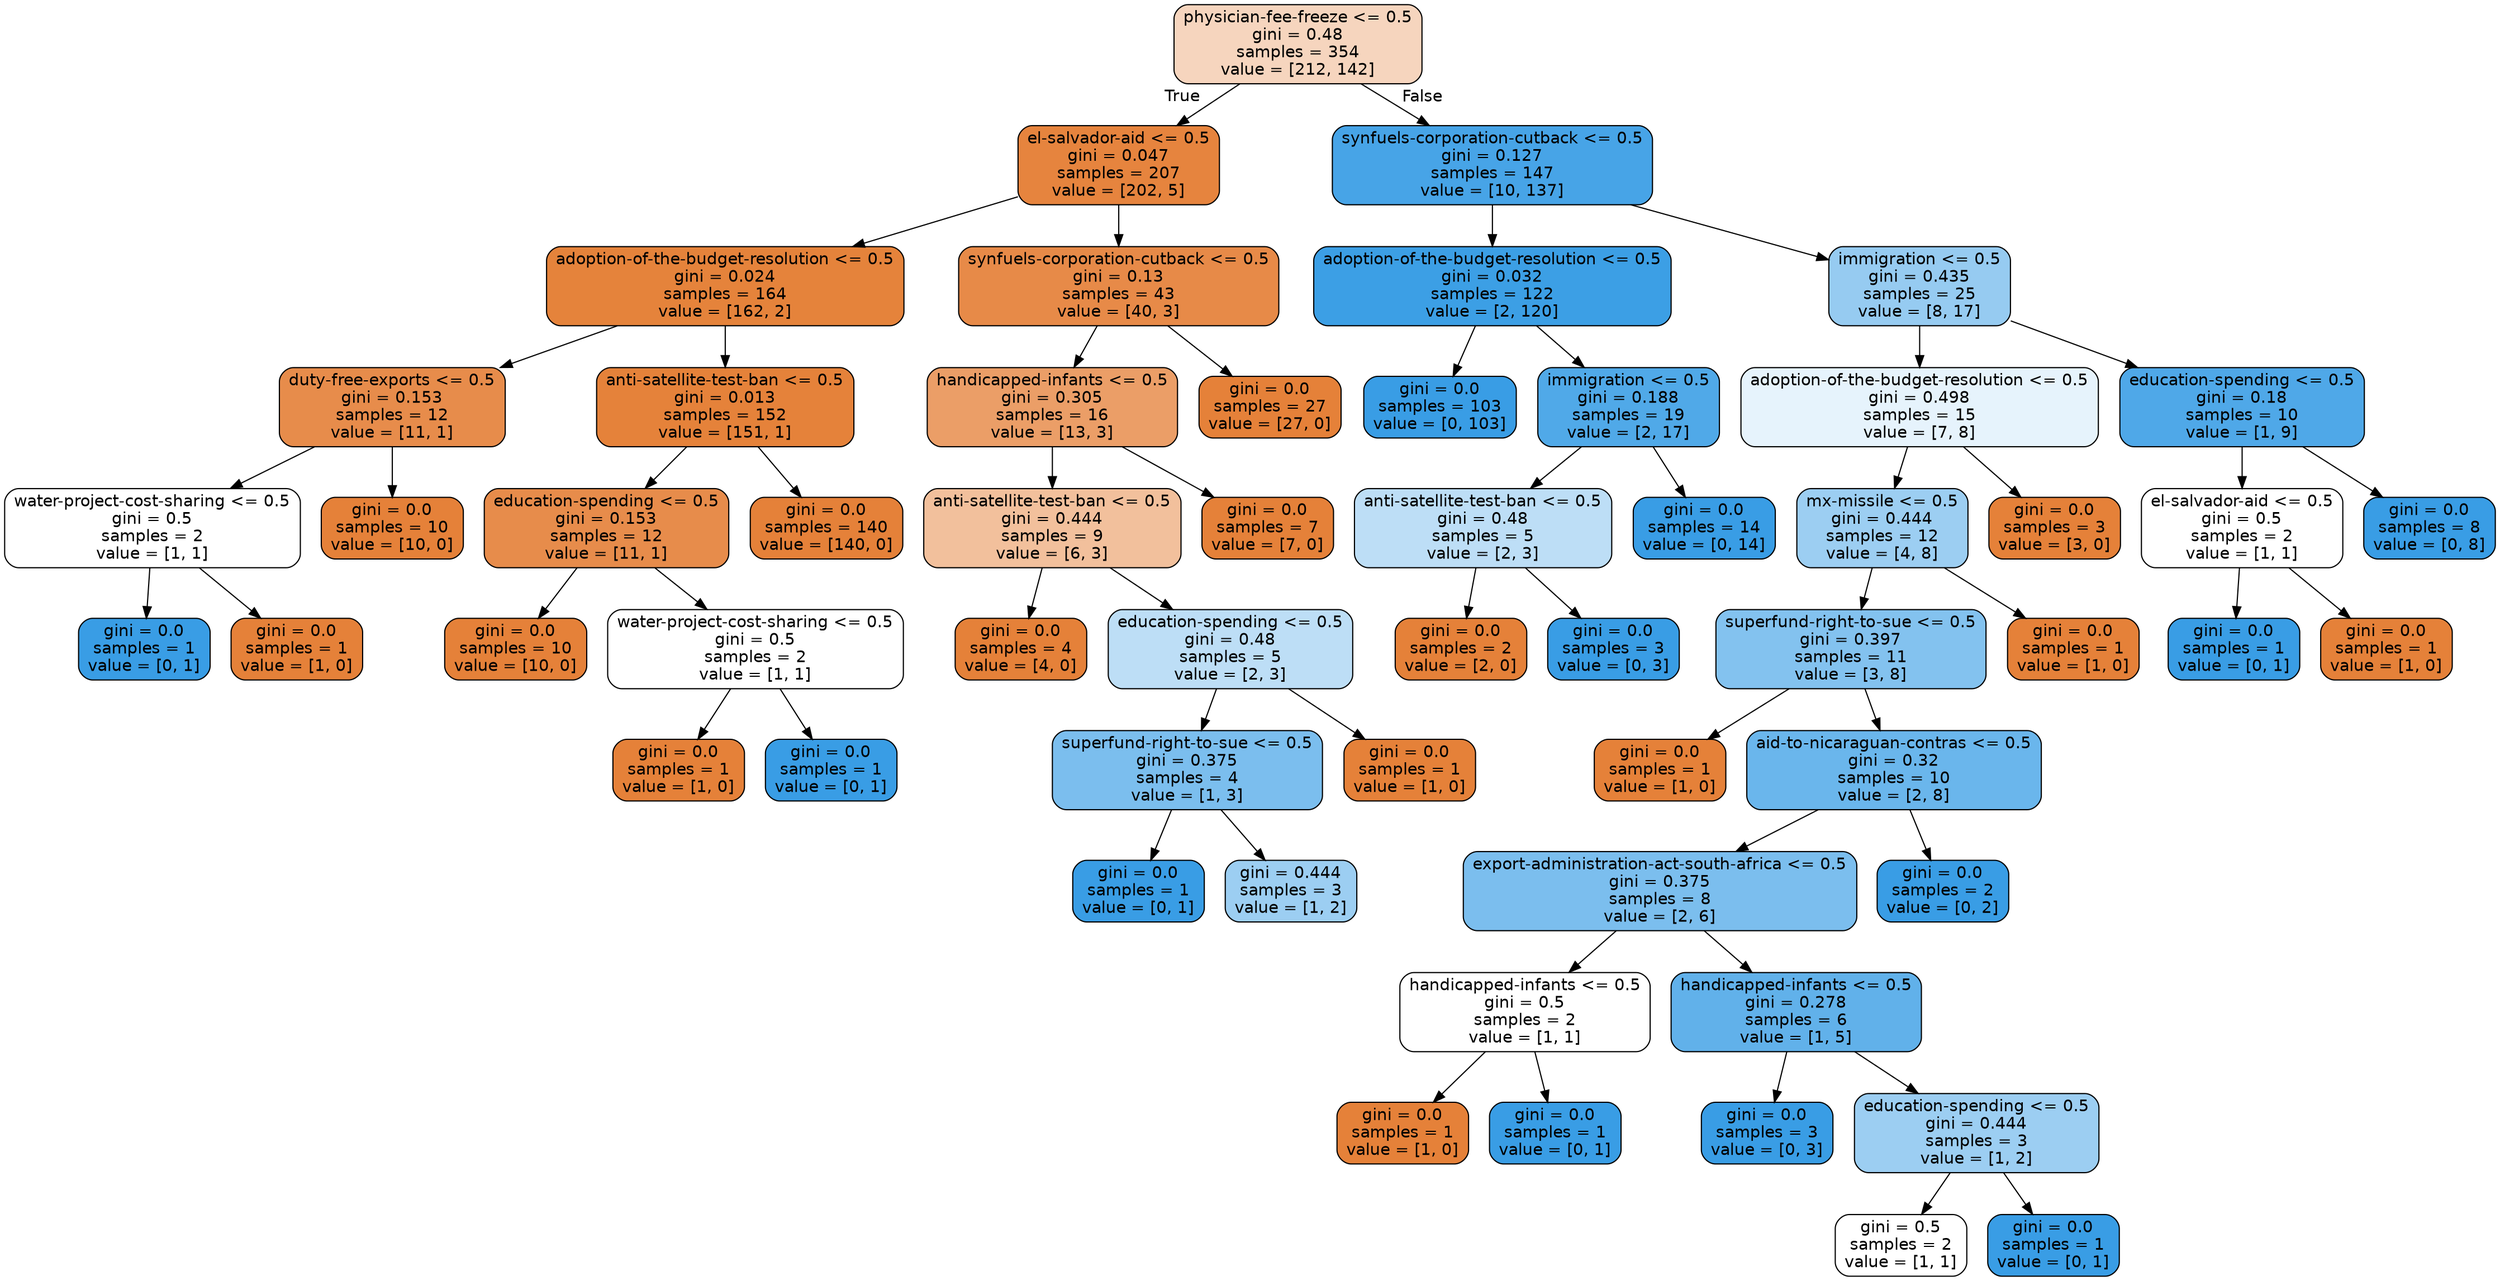 digraph Tree {
node [shape=box, style="filled, rounded", color="black", fontname="helvetica"] ;
edge [fontname="helvetica"] ;
0 [label="physician-fee-freeze <= 0.5\ngini = 0.48\nsamples = 354\nvalue = [212, 142]", fillcolor="#f6d5be"] ;
1 [label="el-salvador-aid <= 0.5\ngini = 0.047\nsamples = 207\nvalue = [202, 5]", fillcolor="#e6843e"] ;
0 -> 1 [labeldistance=2.5, labelangle=45, headlabel="True"] ;
2 [label="adoption-of-the-budget-resolution <= 0.5\ngini = 0.024\nsamples = 164\nvalue = [162, 2]", fillcolor="#e5833b"] ;
1 -> 2 ;
3 [label="duty-free-exports <= 0.5\ngini = 0.153\nsamples = 12\nvalue = [11, 1]", fillcolor="#e78c4b"] ;
2 -> 3 ;
4 [label="water-project-cost-sharing <= 0.5\ngini = 0.5\nsamples = 2\nvalue = [1, 1]", fillcolor="#ffffff"] ;
3 -> 4 ;
5 [label="gini = 0.0\nsamples = 1\nvalue = [0, 1]", fillcolor="#399de5"] ;
4 -> 5 ;
6 [label="gini = 0.0\nsamples = 1\nvalue = [1, 0]", fillcolor="#e58139"] ;
4 -> 6 ;
7 [label="gini = 0.0\nsamples = 10\nvalue = [10, 0]", fillcolor="#e58139"] ;
3 -> 7 ;
8 [label="anti-satellite-test-ban <= 0.5\ngini = 0.013\nsamples = 152\nvalue = [151, 1]", fillcolor="#e5823a"] ;
2 -> 8 ;
9 [label="education-spending <= 0.5\ngini = 0.153\nsamples = 12\nvalue = [11, 1]", fillcolor="#e78c4b"] ;
8 -> 9 ;
10 [label="gini = 0.0\nsamples = 10\nvalue = [10, 0]", fillcolor="#e58139"] ;
9 -> 10 ;
11 [label="water-project-cost-sharing <= 0.5\ngini = 0.5\nsamples = 2\nvalue = [1, 1]", fillcolor="#ffffff"] ;
9 -> 11 ;
12 [label="gini = 0.0\nsamples = 1\nvalue = [1, 0]", fillcolor="#e58139"] ;
11 -> 12 ;
13 [label="gini = 0.0\nsamples = 1\nvalue = [0, 1]", fillcolor="#399de5"] ;
11 -> 13 ;
14 [label="gini = 0.0\nsamples = 140\nvalue = [140, 0]", fillcolor="#e58139"] ;
8 -> 14 ;
15 [label="synfuels-corporation-cutback <= 0.5\ngini = 0.13\nsamples = 43\nvalue = [40, 3]", fillcolor="#e78a48"] ;
1 -> 15 ;
16 [label="handicapped-infants <= 0.5\ngini = 0.305\nsamples = 16\nvalue = [13, 3]", fillcolor="#eb9e67"] ;
15 -> 16 ;
17 [label="anti-satellite-test-ban <= 0.5\ngini = 0.444\nsamples = 9\nvalue = [6, 3]", fillcolor="#f2c09c"] ;
16 -> 17 ;
18 [label="gini = 0.0\nsamples = 4\nvalue = [4, 0]", fillcolor="#e58139"] ;
17 -> 18 ;
19 [label="education-spending <= 0.5\ngini = 0.48\nsamples = 5\nvalue = [2, 3]", fillcolor="#bddef6"] ;
17 -> 19 ;
20 [label="superfund-right-to-sue <= 0.5\ngini = 0.375\nsamples = 4\nvalue = [1, 3]", fillcolor="#7bbeee"] ;
19 -> 20 ;
21 [label="gini = 0.0\nsamples = 1\nvalue = [0, 1]", fillcolor="#399de5"] ;
20 -> 21 ;
22 [label="gini = 0.444\nsamples = 3\nvalue = [1, 2]", fillcolor="#9ccef2"] ;
20 -> 22 ;
23 [label="gini = 0.0\nsamples = 1\nvalue = [1, 0]", fillcolor="#e58139"] ;
19 -> 23 ;
24 [label="gini = 0.0\nsamples = 7\nvalue = [7, 0]", fillcolor="#e58139"] ;
16 -> 24 ;
25 [label="gini = 0.0\nsamples = 27\nvalue = [27, 0]", fillcolor="#e58139"] ;
15 -> 25 ;
26 [label="synfuels-corporation-cutback <= 0.5\ngini = 0.127\nsamples = 147\nvalue = [10, 137]", fillcolor="#47a4e7"] ;
0 -> 26 [labeldistance=2.5, labelangle=-45, headlabel="False"] ;
27 [label="adoption-of-the-budget-resolution <= 0.5\ngini = 0.032\nsamples = 122\nvalue = [2, 120]", fillcolor="#3c9fe5"] ;
26 -> 27 ;
28 [label="gini = 0.0\nsamples = 103\nvalue = [0, 103]", fillcolor="#399de5"] ;
27 -> 28 ;
29 [label="immigration <= 0.5\ngini = 0.188\nsamples = 19\nvalue = [2, 17]", fillcolor="#50a9e8"] ;
27 -> 29 ;
30 [label="anti-satellite-test-ban <= 0.5\ngini = 0.48\nsamples = 5\nvalue = [2, 3]", fillcolor="#bddef6"] ;
29 -> 30 ;
31 [label="gini = 0.0\nsamples = 2\nvalue = [2, 0]", fillcolor="#e58139"] ;
30 -> 31 ;
32 [label="gini = 0.0\nsamples = 3\nvalue = [0, 3]", fillcolor="#399de5"] ;
30 -> 32 ;
33 [label="gini = 0.0\nsamples = 14\nvalue = [0, 14]", fillcolor="#399de5"] ;
29 -> 33 ;
34 [label="immigration <= 0.5\ngini = 0.435\nsamples = 25\nvalue = [8, 17]", fillcolor="#96cbf1"] ;
26 -> 34 ;
35 [label="adoption-of-the-budget-resolution <= 0.5\ngini = 0.498\nsamples = 15\nvalue = [7, 8]", fillcolor="#e6f3fc"] ;
34 -> 35 ;
36 [label="mx-missile <= 0.5\ngini = 0.444\nsamples = 12\nvalue = [4, 8]", fillcolor="#9ccef2"] ;
35 -> 36 ;
37 [label="superfund-right-to-sue <= 0.5\ngini = 0.397\nsamples = 11\nvalue = [3, 8]", fillcolor="#83c2ef"] ;
36 -> 37 ;
38 [label="gini = 0.0\nsamples = 1\nvalue = [1, 0]", fillcolor="#e58139"] ;
37 -> 38 ;
39 [label="aid-to-nicaraguan-contras <= 0.5\ngini = 0.32\nsamples = 10\nvalue = [2, 8]", fillcolor="#6ab6ec"] ;
37 -> 39 ;
40 [label="export-administration-act-south-africa <= 0.5\ngini = 0.375\nsamples = 8\nvalue = [2, 6]", fillcolor="#7bbeee"] ;
39 -> 40 ;
41 [label="handicapped-infants <= 0.5\ngini = 0.5\nsamples = 2\nvalue = [1, 1]", fillcolor="#ffffff"] ;
40 -> 41 ;
42 [label="gini = 0.0\nsamples = 1\nvalue = [1, 0]", fillcolor="#e58139"] ;
41 -> 42 ;
43 [label="gini = 0.0\nsamples = 1\nvalue = [0, 1]", fillcolor="#399de5"] ;
41 -> 43 ;
44 [label="handicapped-infants <= 0.5\ngini = 0.278\nsamples = 6\nvalue = [1, 5]", fillcolor="#61b1ea"] ;
40 -> 44 ;
45 [label="gini = 0.0\nsamples = 3\nvalue = [0, 3]", fillcolor="#399de5"] ;
44 -> 45 ;
46 [label="education-spending <= 0.5\ngini = 0.444\nsamples = 3\nvalue = [1, 2]", fillcolor="#9ccef2"] ;
44 -> 46 ;
47 [label="gini = 0.5\nsamples = 2\nvalue = [1, 1]", fillcolor="#ffffff"] ;
46 -> 47 ;
48 [label="gini = 0.0\nsamples = 1\nvalue = [0, 1]", fillcolor="#399de5"] ;
46 -> 48 ;
49 [label="gini = 0.0\nsamples = 2\nvalue = [0, 2]", fillcolor="#399de5"] ;
39 -> 49 ;
50 [label="gini = 0.0\nsamples = 1\nvalue = [1, 0]", fillcolor="#e58139"] ;
36 -> 50 ;
51 [label="gini = 0.0\nsamples = 3\nvalue = [3, 0]", fillcolor="#e58139"] ;
35 -> 51 ;
52 [label="education-spending <= 0.5\ngini = 0.18\nsamples = 10\nvalue = [1, 9]", fillcolor="#4fa8e8"] ;
34 -> 52 ;
53 [label="el-salvador-aid <= 0.5\ngini = 0.5\nsamples = 2\nvalue = [1, 1]", fillcolor="#ffffff"] ;
52 -> 53 ;
54 [label="gini = 0.0\nsamples = 1\nvalue = [0, 1]", fillcolor="#399de5"] ;
53 -> 54 ;
55 [label="gini = 0.0\nsamples = 1\nvalue = [1, 0]", fillcolor="#e58139"] ;
53 -> 55 ;
56 [label="gini = 0.0\nsamples = 8\nvalue = [0, 8]", fillcolor="#399de5"] ;
52 -> 56 ;
}